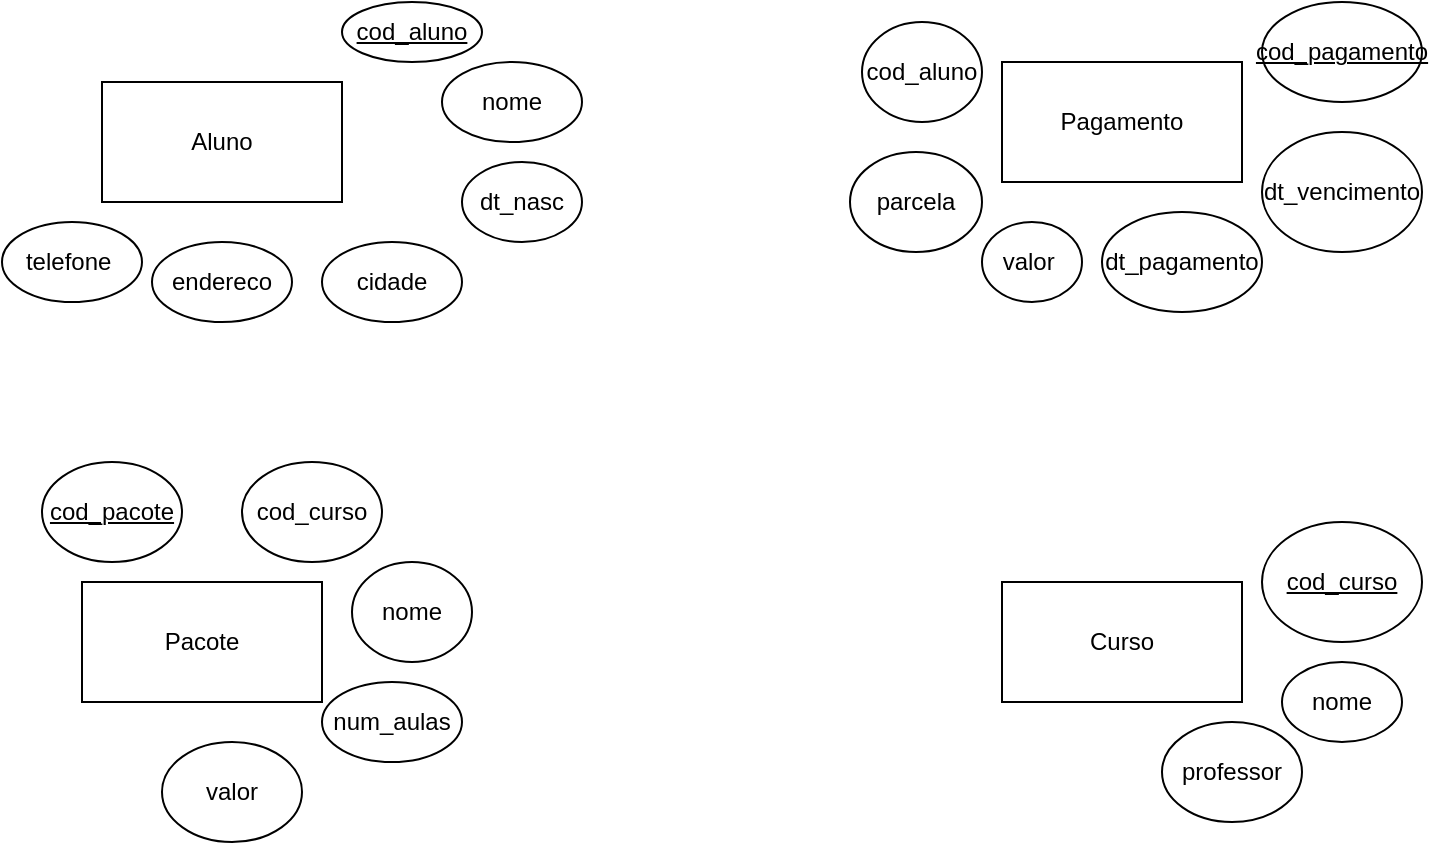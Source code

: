 <mxfile version="15.0.6" type="github">
  <diagram id="4N3h2DGjZcdmvntHpCIm" name="Page-1">
    <mxGraphModel dx="1695" dy="450" grid="1" gridSize="10" guides="1" tooltips="1" connect="1" arrows="1" fold="1" page="1" pageScale="1" pageWidth="827" pageHeight="1169" math="0" shadow="0">
      <root>
        <mxCell id="0" />
        <mxCell id="1" parent="0" />
        <mxCell id="rMBzDeZ3MMQe98OaV4ek-1" value="Aluno" style="rounded=0;whiteSpace=wrap;html=1;" vertex="1" parent="1">
          <mxGeometry x="20" y="40" width="120" height="60" as="geometry" />
        </mxCell>
        <mxCell id="rMBzDeZ3MMQe98OaV4ek-2" value="Curso" style="rounded=0;whiteSpace=wrap;html=1;" vertex="1" parent="1">
          <mxGeometry x="470" y="290" width="120" height="60" as="geometry" />
        </mxCell>
        <mxCell id="rMBzDeZ3MMQe98OaV4ek-3" value="Pacote" style="rounded=0;whiteSpace=wrap;html=1;" vertex="1" parent="1">
          <mxGeometry x="10" y="290" width="120" height="60" as="geometry" />
        </mxCell>
        <mxCell id="rMBzDeZ3MMQe98OaV4ek-4" value="Pagamento" style="rounded=0;whiteSpace=wrap;html=1;" vertex="1" parent="1">
          <mxGeometry x="470" y="30" width="120" height="60" as="geometry" />
        </mxCell>
        <mxCell id="rMBzDeZ3MMQe98OaV4ek-5" value="&lt;u&gt;cod_aluno&lt;/u&gt;" style="ellipse;whiteSpace=wrap;html=1;" vertex="1" parent="1">
          <mxGeometry x="140" width="70" height="30" as="geometry" />
        </mxCell>
        <mxCell id="rMBzDeZ3MMQe98OaV4ek-6" value="nome" style="ellipse;whiteSpace=wrap;html=1;" vertex="1" parent="1">
          <mxGeometry x="190" y="30" width="70" height="40" as="geometry" />
        </mxCell>
        <mxCell id="rMBzDeZ3MMQe98OaV4ek-7" value="dt_nasc" style="ellipse;whiteSpace=wrap;html=1;" vertex="1" parent="1">
          <mxGeometry x="200" y="80" width="60" height="40" as="geometry" />
        </mxCell>
        <mxCell id="rMBzDeZ3MMQe98OaV4ek-8" value="telefone&amp;nbsp;" style="ellipse;whiteSpace=wrap;html=1;" vertex="1" parent="1">
          <mxGeometry x="-30" y="110" width="70" height="40" as="geometry" />
        </mxCell>
        <mxCell id="rMBzDeZ3MMQe98OaV4ek-9" value="endereco" style="ellipse;whiteSpace=wrap;html=1;" vertex="1" parent="1">
          <mxGeometry x="45" y="120" width="70" height="40" as="geometry" />
        </mxCell>
        <mxCell id="rMBzDeZ3MMQe98OaV4ek-10" value="cidade" style="ellipse;whiteSpace=wrap;html=1;" vertex="1" parent="1">
          <mxGeometry x="130" y="120" width="70" height="40" as="geometry" />
        </mxCell>
        <mxCell id="rMBzDeZ3MMQe98OaV4ek-11" value="valor&amp;nbsp;" style="ellipse;whiteSpace=wrap;html=1;" vertex="1" parent="1">
          <mxGeometry x="460" y="110" width="50" height="40" as="geometry" />
        </mxCell>
        <mxCell id="rMBzDeZ3MMQe98OaV4ek-12" value="parcela" style="ellipse;whiteSpace=wrap;html=1;" vertex="1" parent="1">
          <mxGeometry x="394" y="75" width="66" height="50" as="geometry" />
        </mxCell>
        <mxCell id="rMBzDeZ3MMQe98OaV4ek-13" value="&lt;u&gt;cod_pagamento&lt;/u&gt;" style="ellipse;whiteSpace=wrap;html=1;" vertex="1" parent="1">
          <mxGeometry x="600" width="80" height="50" as="geometry" />
        </mxCell>
        <mxCell id="rMBzDeZ3MMQe98OaV4ek-14" value="dt_pagamento" style="ellipse;whiteSpace=wrap;html=1;" vertex="1" parent="1">
          <mxGeometry x="520" y="105" width="80" height="50" as="geometry" />
        </mxCell>
        <mxCell id="rMBzDeZ3MMQe98OaV4ek-15" value="dt_vencimento" style="ellipse;whiteSpace=wrap;html=1;" vertex="1" parent="1">
          <mxGeometry x="600" y="65" width="80" height="60" as="geometry" />
        </mxCell>
        <mxCell id="rMBzDeZ3MMQe98OaV4ek-16" value="cod_aluno" style="ellipse;whiteSpace=wrap;html=1;" vertex="1" parent="1">
          <mxGeometry x="400" y="10" width="60" height="50" as="geometry" />
        </mxCell>
        <mxCell id="rMBzDeZ3MMQe98OaV4ek-17" value="num_aulas" style="ellipse;whiteSpace=wrap;html=1;" vertex="1" parent="1">
          <mxGeometry x="130" y="340" width="70" height="40" as="geometry" />
        </mxCell>
        <mxCell id="rMBzDeZ3MMQe98OaV4ek-18" value="nome" style="ellipse;whiteSpace=wrap;html=1;" vertex="1" parent="1">
          <mxGeometry x="145" y="280" width="60" height="50" as="geometry" />
        </mxCell>
        <mxCell id="rMBzDeZ3MMQe98OaV4ek-19" value="cod_curso" style="ellipse;whiteSpace=wrap;html=1;" vertex="1" parent="1">
          <mxGeometry x="90" y="230" width="70" height="50" as="geometry" />
        </mxCell>
        <mxCell id="rMBzDeZ3MMQe98OaV4ek-20" value="&lt;u&gt;cod_pacote&lt;/u&gt;" style="ellipse;whiteSpace=wrap;html=1;" vertex="1" parent="1">
          <mxGeometry x="-10" y="230" width="70" height="50" as="geometry" />
        </mxCell>
        <mxCell id="rMBzDeZ3MMQe98OaV4ek-21" value="valor" style="ellipse;whiteSpace=wrap;html=1;" vertex="1" parent="1">
          <mxGeometry x="50" y="370" width="70" height="50" as="geometry" />
        </mxCell>
        <mxCell id="rMBzDeZ3MMQe98OaV4ek-22" value="professor" style="ellipse;whiteSpace=wrap;html=1;" vertex="1" parent="1">
          <mxGeometry x="550" y="360" width="70" height="50" as="geometry" />
        </mxCell>
        <mxCell id="rMBzDeZ3MMQe98OaV4ek-23" value="nome" style="ellipse;whiteSpace=wrap;html=1;" vertex="1" parent="1">
          <mxGeometry x="610" y="330" width="60" height="40" as="geometry" />
        </mxCell>
        <mxCell id="rMBzDeZ3MMQe98OaV4ek-24" value="&lt;u&gt;cod_curso&lt;/u&gt;" style="ellipse;whiteSpace=wrap;html=1;" vertex="1" parent="1">
          <mxGeometry x="600" y="260" width="80" height="60" as="geometry" />
        </mxCell>
      </root>
    </mxGraphModel>
  </diagram>
</mxfile>
